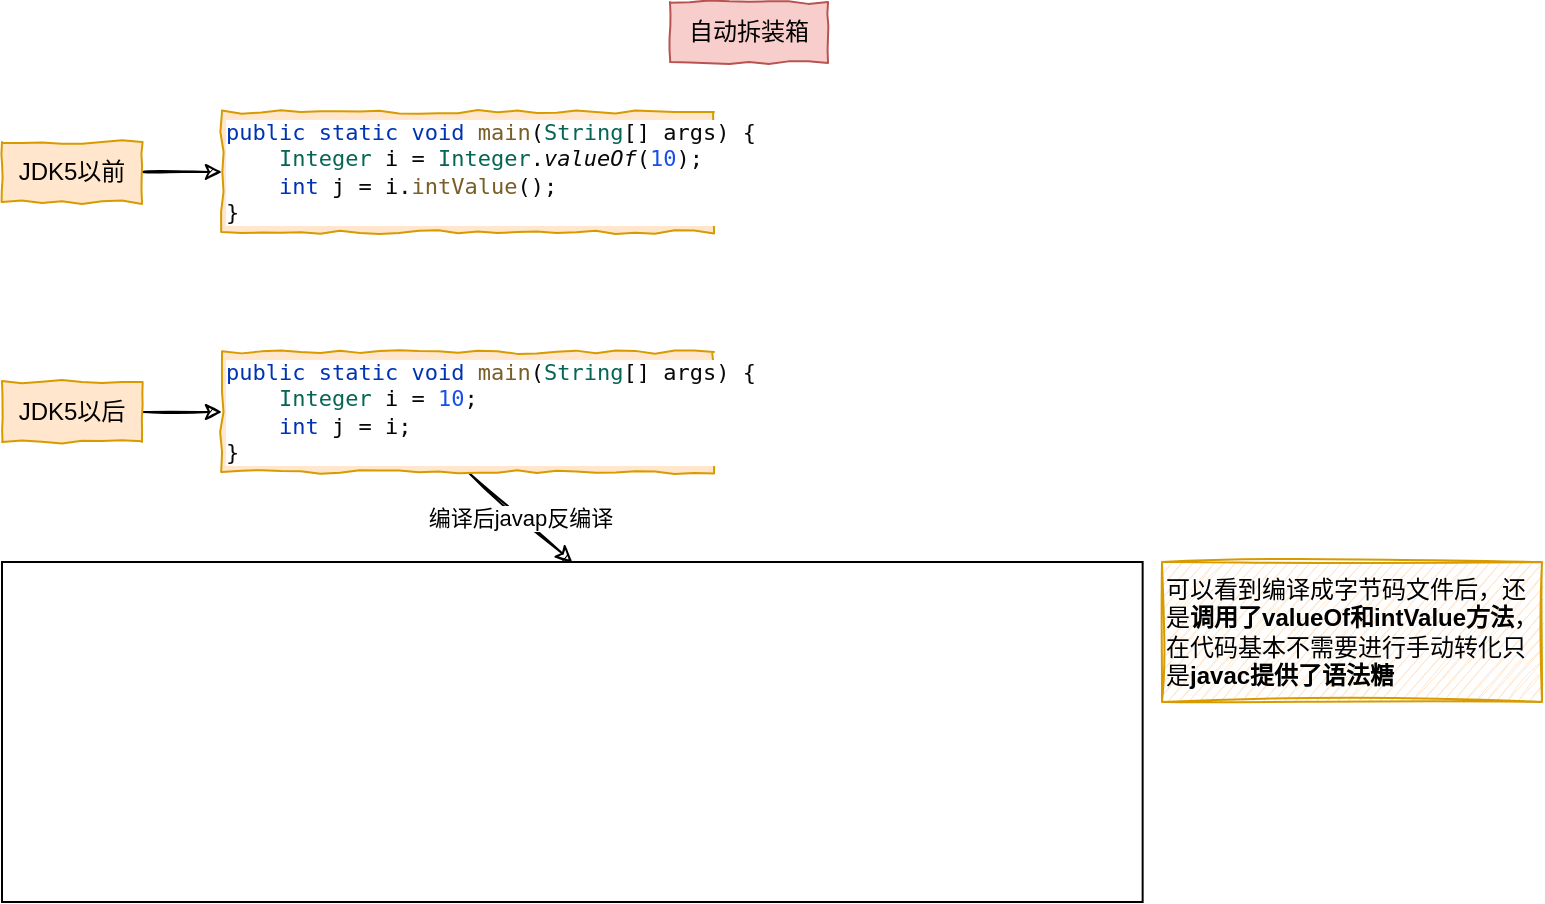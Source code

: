 <mxfile>
    <diagram id="p4cZ2v9lCHGDx8Y6ro6U" name="第 1 页">
        <mxGraphModel dx="968" dy="558" grid="1" gridSize="10" guides="1" tooltips="1" connect="1" arrows="1" fold="1" page="1" pageScale="1" pageWidth="827" pageHeight="1169" math="0" shadow="0">
            <root>
                <mxCell id="0"/>
                <mxCell id="1" parent="0"/>
                <mxCell id="5" style="edgeStyle=none;html=1;exitX=1;exitY=0.5;exitDx=0;exitDy=0;entryX=0;entryY=0.5;entryDx=0;entryDy=0;fontSize=11;sketch=1;" edge="1" parent="1" source="2" target="4">
                    <mxGeometry relative="1" as="geometry"/>
                </mxCell>
                <mxCell id="2" value="JDK5以前" style="rounded=0;whiteSpace=wrap;html=1;fillColor=#ffe6cc;strokeColor=#d79b00;comic=1;" vertex="1" parent="1">
                    <mxGeometry x="40" y="90" width="70" height="30" as="geometry"/>
                </mxCell>
                <mxCell id="3" value="自动拆装箱" style="rounded=0;whiteSpace=wrap;html=1;fillColor=#f8cecc;strokeColor=#b85450;comic=1;" vertex="1" parent="1">
                    <mxGeometry x="374" y="20" width="79" height="30" as="geometry"/>
                </mxCell>
                <mxCell id="4" value="&lt;pre style=&quot;background-color: rgb(255 , 255 , 255) ; color: rgb(8 , 8 , 8) ; font-family: &amp;#34;consolas&amp;#34; , monospace ; font-size: 11px&quot;&gt;&lt;pre style=&quot;font-family: &amp;#34;consolas&amp;#34; , monospace&quot;&gt;&lt;span style=&quot;color: #0033b3&quot;&gt;public static void &lt;/span&gt;&lt;span style=&quot;color: #795e26&quot;&gt;main&lt;/span&gt;(&lt;span style=&quot;color: #066555&quot;&gt;String&lt;/span&gt;[] args) {&lt;br&gt;    &lt;span style=&quot;color: #066555&quot;&gt;Integer &lt;/span&gt;&lt;span style=&quot;color: #000000&quot;&gt;i &lt;/span&gt;= &lt;span style=&quot;color: #066555&quot;&gt;Integer&lt;/span&gt;.&lt;span style=&quot;font-style: italic&quot;&gt;valueOf&lt;/span&gt;(&lt;span style=&quot;color: #1750eb&quot;&gt;10&lt;/span&gt;);&lt;br&gt;    &lt;span style=&quot;color: #0033b3&quot;&gt;int &lt;/span&gt;&lt;span style=&quot;color: #000000&quot;&gt;j &lt;/span&gt;= &lt;span style=&quot;color: #000000&quot;&gt;i&lt;/span&gt;.&lt;span style=&quot;color: #795e26&quot;&gt;intValue&lt;/span&gt;();&lt;br&gt;}&lt;/pre&gt;&lt;/pre&gt;" style="rounded=0;whiteSpace=wrap;html=1;fillColor=#ffe6cc;strokeColor=#d79b00;comic=1;align=left;" vertex="1" parent="1">
                    <mxGeometry x="150" y="75" width="246" height="60" as="geometry"/>
                </mxCell>
                <mxCell id="8" style="edgeStyle=none;sketch=1;html=1;exitX=1;exitY=0.5;exitDx=0;exitDy=0;entryX=0;entryY=0.5;entryDx=0;entryDy=0;fontSize=11;" edge="1" parent="1" source="6" target="7">
                    <mxGeometry relative="1" as="geometry"/>
                </mxCell>
                <mxCell id="6" value="JDK5以后" style="rounded=0;whiteSpace=wrap;html=1;fillColor=#ffe6cc;strokeColor=#d79b00;comic=1;" vertex="1" parent="1">
                    <mxGeometry x="40" y="210" width="70" height="30" as="geometry"/>
                </mxCell>
                <mxCell id="11" value="编译后javap反编译" style="edgeStyle=none;sketch=1;html=1;exitX=0.5;exitY=1;exitDx=0;exitDy=0;entryX=0.5;entryY=0;entryDx=0;entryDy=0;fontSize=11;" edge="1" parent="1" source="7" target="10">
                    <mxGeometry relative="1" as="geometry"/>
                </mxCell>
                <mxCell id="7" value="&lt;pre style=&quot;background-color: rgb(255 , 255 , 255) ; color: rgb(8 , 8 , 8) ; font-family: &amp;#34;consolas&amp;#34; , monospace ; font-size: 11px&quot;&gt;&lt;span style=&quot;color: #0033b3&quot;&gt;public static void &lt;/span&gt;&lt;span style=&quot;color: #795e26&quot;&gt;main&lt;/span&gt;(&lt;span style=&quot;color: #066555&quot;&gt;String&lt;/span&gt;[] args) {&lt;br&gt;    &lt;span style=&quot;color: #066555&quot;&gt;Integer &lt;/span&gt;&lt;span style=&quot;color: #000000&quot;&gt;i &lt;/span&gt;= &lt;span style=&quot;color: #1750eb&quot;&gt;10&lt;/span&gt;;&lt;br&gt;    &lt;span style=&quot;color: #0033b3&quot;&gt;int &lt;/span&gt;&lt;span style=&quot;color: #000000&quot;&gt;j &lt;/span&gt;= &lt;span style=&quot;color: #000000&quot;&gt;i&lt;/span&gt;;&lt;br&gt;}&lt;/pre&gt;" style="rounded=0;whiteSpace=wrap;html=1;fillColor=#ffe6cc;strokeColor=#d79b00;comic=1;align=left;" vertex="1" parent="1">
                    <mxGeometry x="150" y="195" width="246" height="60" as="geometry"/>
                </mxCell>
                <mxCell id="10" value="" style="shape=image;imageAspect=0;aspect=fixed;verticalLabelPosition=bottom;verticalAlign=top;comic=1;fontSize=11;image=https://codereaper-image-bed.oss-cn-shenzhen.aliyuncs.com/img/image-20220825000832903.png;imageBorder=default;" vertex="1" parent="1">
                    <mxGeometry x="40" y="300" width="570.32" height="170" as="geometry"/>
                </mxCell>
                <mxCell id="13" value="可以看到编译成字节码文件后，还是&lt;b&gt;调用了valueOf和intValue方法&lt;/b&gt;，在代码基本不需要进行手动转化只是&lt;b&gt;javac提供了语法糖&lt;/b&gt;" style="rounded=0;whiteSpace=wrap;html=1;fillColor=#ffe6cc;strokeColor=#d79b00;comic=1;align=left;sketch=1;" vertex="1" parent="1">
                    <mxGeometry x="620" y="300" width="190" height="70" as="geometry"/>
                </mxCell>
            </root>
        </mxGraphModel>
    </diagram>
</mxfile>
